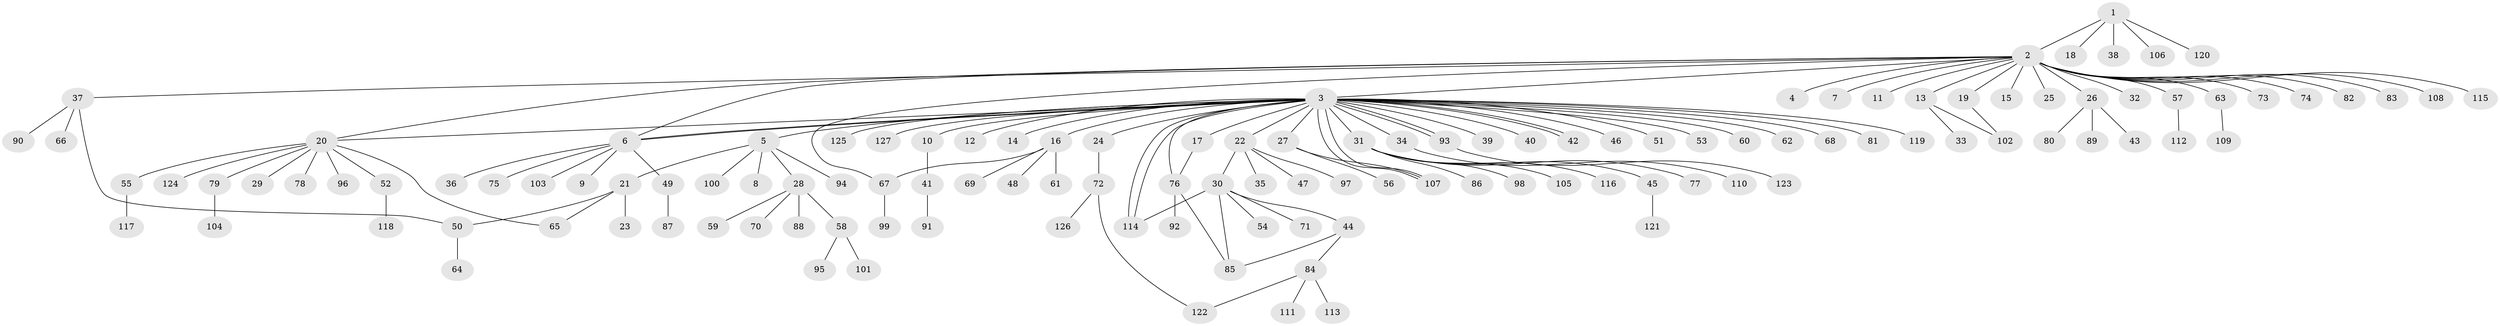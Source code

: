 // coarse degree distribution, {4: 0.0392156862745098, 22: 0.00980392156862745, 35: 0.00980392156862745, 1: 0.6862745098039216, 8: 0.00980392156862745, 7: 0.00980392156862745, 2: 0.10784313725490197, 3: 0.08823529411764706, 9: 0.00980392156862745, 5: 0.0196078431372549, 6: 0.00980392156862745}
// Generated by graph-tools (version 1.1) at 2025/23/03/03/25 07:23:50]
// undirected, 127 vertices, 143 edges
graph export_dot {
graph [start="1"]
  node [color=gray90,style=filled];
  1;
  2;
  3;
  4;
  5;
  6;
  7;
  8;
  9;
  10;
  11;
  12;
  13;
  14;
  15;
  16;
  17;
  18;
  19;
  20;
  21;
  22;
  23;
  24;
  25;
  26;
  27;
  28;
  29;
  30;
  31;
  32;
  33;
  34;
  35;
  36;
  37;
  38;
  39;
  40;
  41;
  42;
  43;
  44;
  45;
  46;
  47;
  48;
  49;
  50;
  51;
  52;
  53;
  54;
  55;
  56;
  57;
  58;
  59;
  60;
  61;
  62;
  63;
  64;
  65;
  66;
  67;
  68;
  69;
  70;
  71;
  72;
  73;
  74;
  75;
  76;
  77;
  78;
  79;
  80;
  81;
  82;
  83;
  84;
  85;
  86;
  87;
  88;
  89;
  90;
  91;
  92;
  93;
  94;
  95;
  96;
  97;
  98;
  99;
  100;
  101;
  102;
  103;
  104;
  105;
  106;
  107;
  108;
  109;
  110;
  111;
  112;
  113;
  114;
  115;
  116;
  117;
  118;
  119;
  120;
  121;
  122;
  123;
  124;
  125;
  126;
  127;
  1 -- 2;
  1 -- 18;
  1 -- 38;
  1 -- 106;
  1 -- 120;
  2 -- 3;
  2 -- 4;
  2 -- 6;
  2 -- 7;
  2 -- 11;
  2 -- 13;
  2 -- 15;
  2 -- 19;
  2 -- 20;
  2 -- 25;
  2 -- 26;
  2 -- 32;
  2 -- 37;
  2 -- 57;
  2 -- 63;
  2 -- 67;
  2 -- 73;
  2 -- 74;
  2 -- 82;
  2 -- 83;
  2 -- 108;
  2 -- 115;
  3 -- 5;
  3 -- 6;
  3 -- 6;
  3 -- 10;
  3 -- 12;
  3 -- 14;
  3 -- 16;
  3 -- 17;
  3 -- 20;
  3 -- 22;
  3 -- 24;
  3 -- 27;
  3 -- 31;
  3 -- 34;
  3 -- 39;
  3 -- 40;
  3 -- 42;
  3 -- 42;
  3 -- 46;
  3 -- 51;
  3 -- 53;
  3 -- 60;
  3 -- 62;
  3 -- 68;
  3 -- 76;
  3 -- 81;
  3 -- 93;
  3 -- 93;
  3 -- 107;
  3 -- 107;
  3 -- 114;
  3 -- 114;
  3 -- 119;
  3 -- 125;
  3 -- 127;
  5 -- 8;
  5 -- 21;
  5 -- 28;
  5 -- 94;
  5 -- 100;
  6 -- 9;
  6 -- 36;
  6 -- 49;
  6 -- 75;
  6 -- 103;
  10 -- 41;
  13 -- 33;
  13 -- 102;
  16 -- 48;
  16 -- 61;
  16 -- 67;
  16 -- 69;
  17 -- 76;
  19 -- 102;
  20 -- 29;
  20 -- 52;
  20 -- 55;
  20 -- 65;
  20 -- 78;
  20 -- 79;
  20 -- 96;
  20 -- 124;
  21 -- 23;
  21 -- 50;
  21 -- 65;
  22 -- 30;
  22 -- 35;
  22 -- 47;
  22 -- 97;
  24 -- 72;
  26 -- 43;
  26 -- 80;
  26 -- 89;
  27 -- 56;
  27 -- 107;
  28 -- 58;
  28 -- 59;
  28 -- 70;
  28 -- 88;
  30 -- 44;
  30 -- 54;
  30 -- 71;
  30 -- 85;
  30 -- 114;
  31 -- 45;
  31 -- 77;
  31 -- 86;
  31 -- 98;
  31 -- 105;
  31 -- 116;
  34 -- 110;
  37 -- 50;
  37 -- 66;
  37 -- 90;
  41 -- 91;
  44 -- 84;
  44 -- 85;
  45 -- 121;
  49 -- 87;
  50 -- 64;
  52 -- 118;
  55 -- 117;
  57 -- 112;
  58 -- 95;
  58 -- 101;
  63 -- 109;
  67 -- 99;
  72 -- 122;
  72 -- 126;
  76 -- 85;
  76 -- 92;
  79 -- 104;
  84 -- 111;
  84 -- 113;
  84 -- 122;
  93 -- 123;
}
